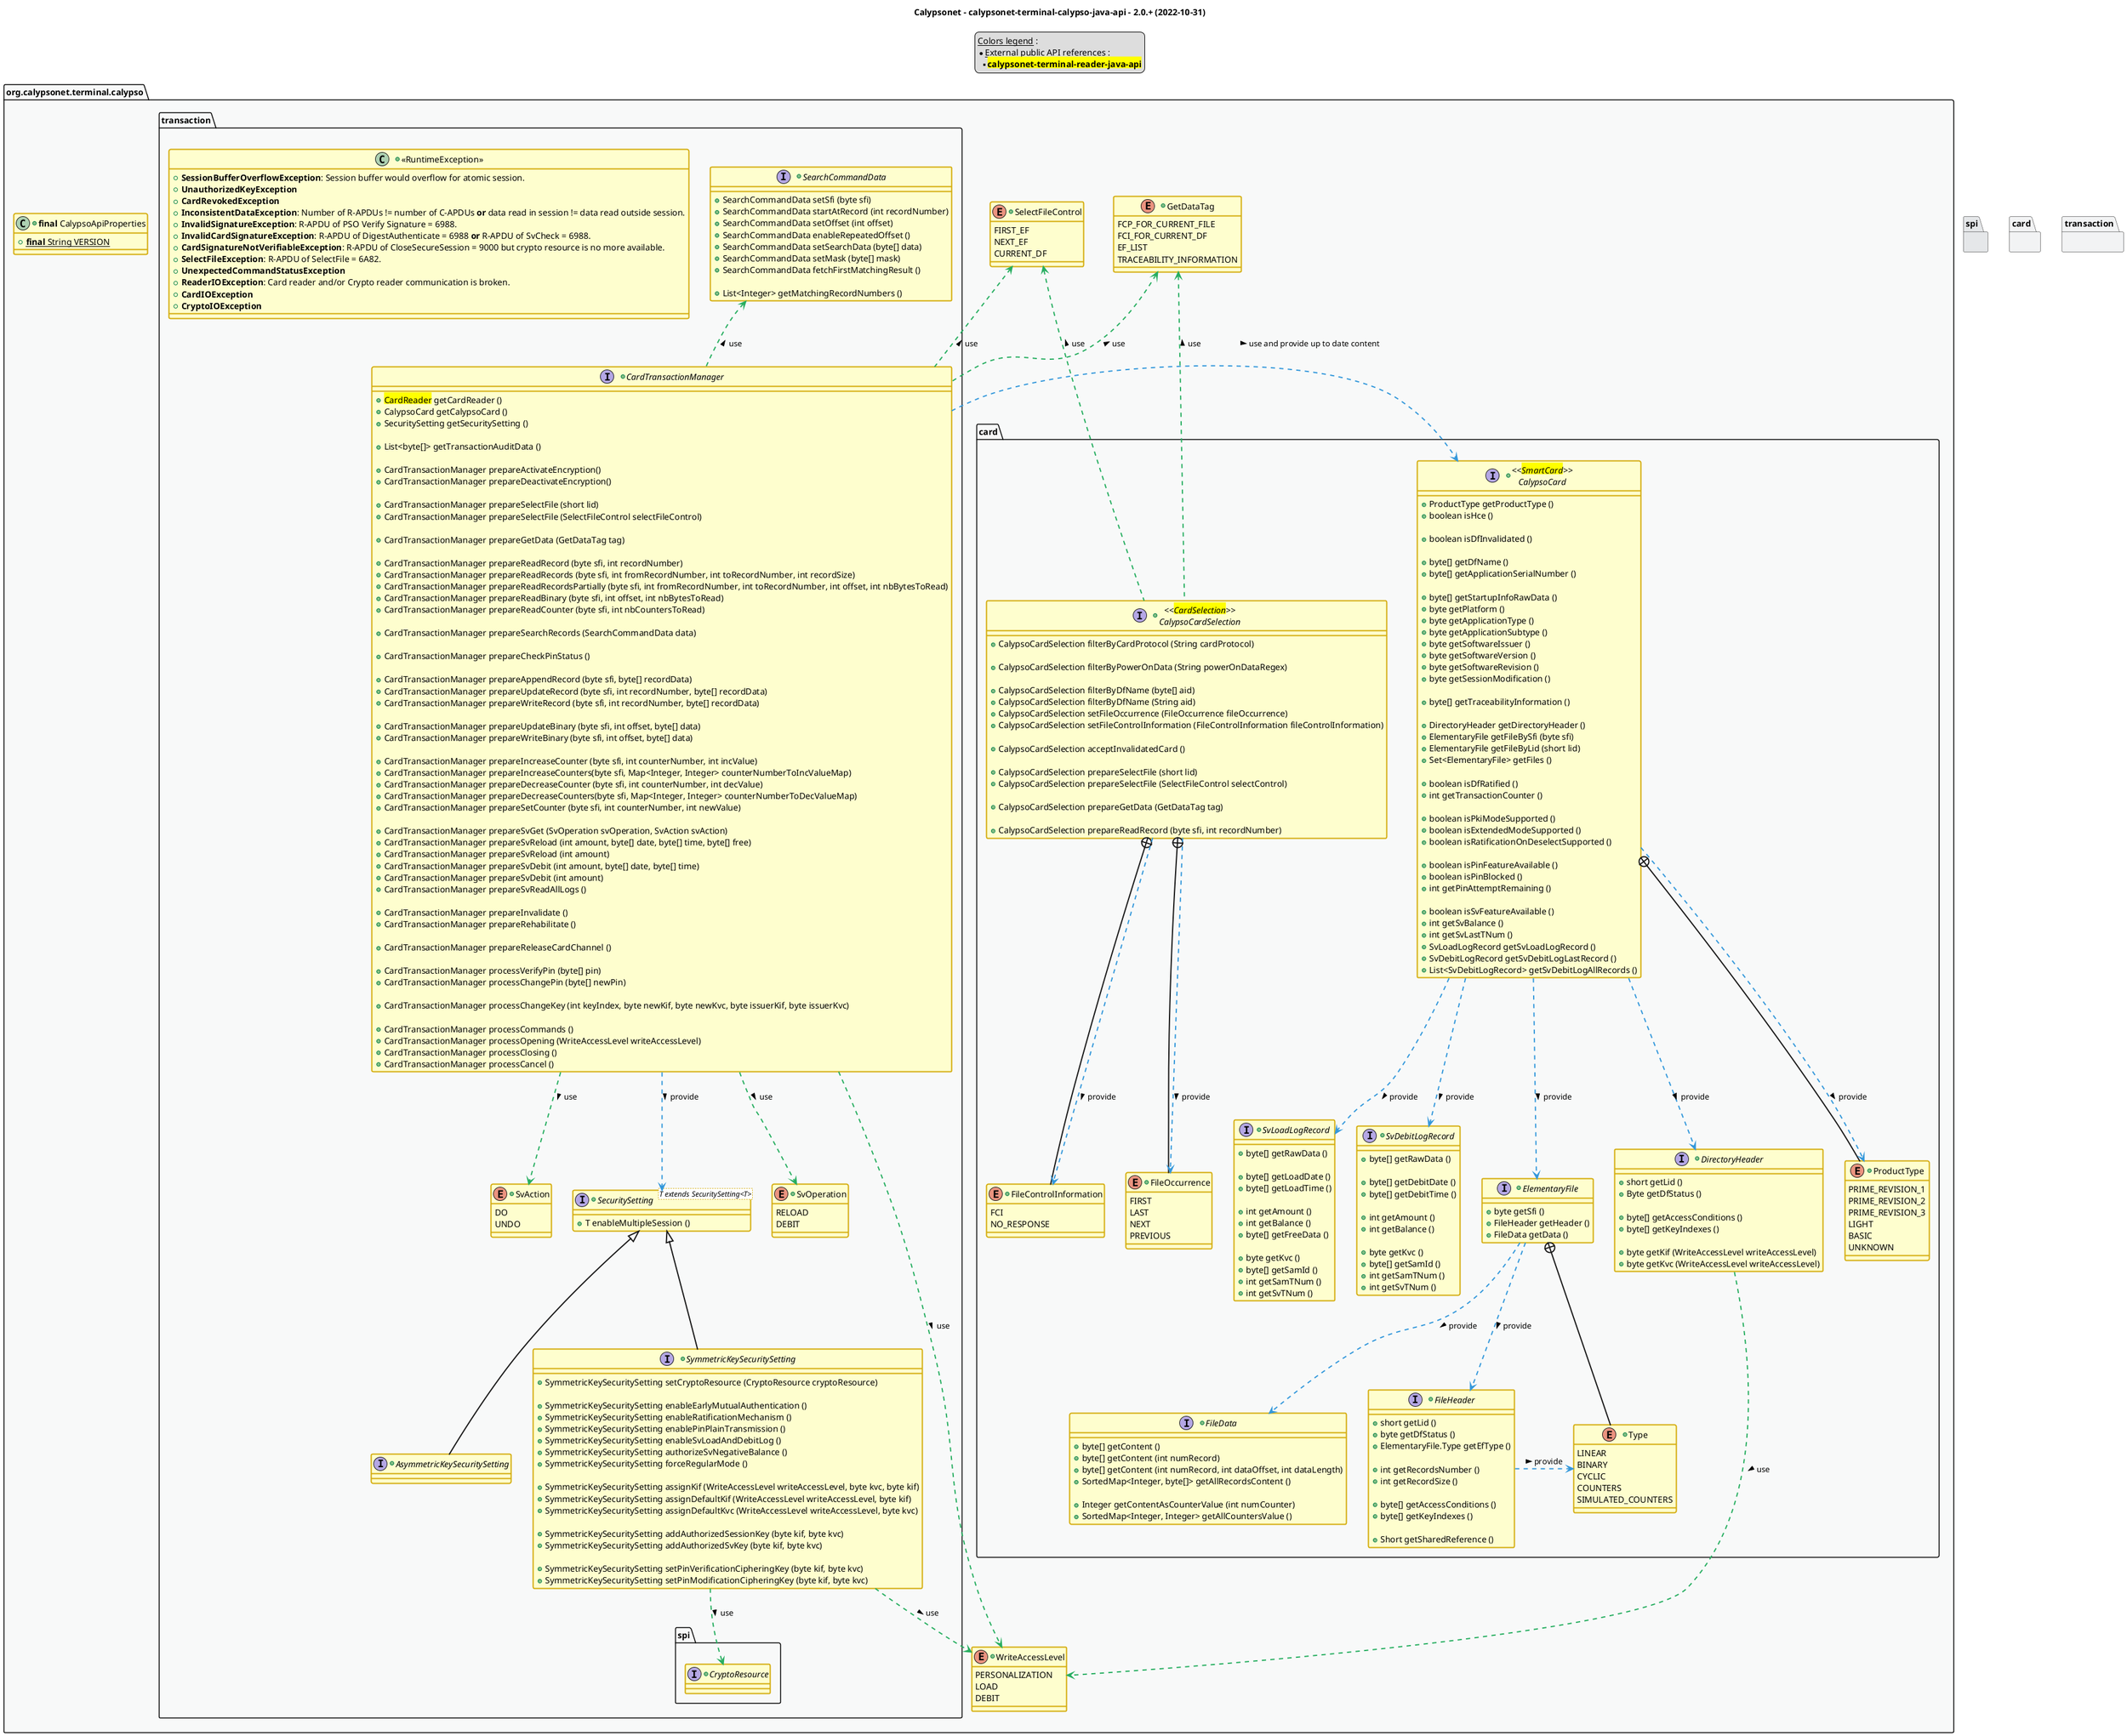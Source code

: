 @startuml
title
    Calypsonet - calypsonet-terminal-calypso-java-api - 2.0.+ (2022-10-31)
end title

' == THEME ==

'Couleurs issues de : https://htmlcolorcodes.com/fr/tableau-de-couleur/tableau-de-couleur-design-plat/
!define C_GREY1 F8F9F9
!define C_GREY2 F2F3F4
!define C_GREY3 E5E7E9
!define C_GREY4 D7DBDD
!define C_GREY5 CACFD2
!define C_GREY6 BDC3C7
!define C_LINK 3498DB
!define C_USE 27AE60

' -- Styles that don't work with new version of plantuml --
skinparam stereotypeABorderColor #A9DCDF
skinparam stereotypeIBorderColor #B4A7E5
skinparam stereotypeCBorderColor #ADD1B2
skinparam stereotypeEBorderColor #EB93DF
' -- END --

skinparam ClassBorderThickness 2
skinparam ArrowThickness 2

' Yellow
skinparam ClassBackgroundColor #FEFECE
skinparam ClassBorderColor #D4AC0D
' Red
skinparam ClassBackgroundColor<<red>> #FDEDEC
skinparam ClassBorderColor<<red>> #E74C3C
hide <<red>> stereotype
' Purple
skinparam ClassBackgroundColor<<purple>> #F4ECF7
skinparam ClassBorderColor<<purple>> #8E44AD
hide <<purple>> stereotype
' blue
skinparam ClassBackgroundColor<<blue>> #EBF5FB
skinparam ClassBorderColor<<blue>> #3498DB
hide <<blue>> stereotype
' Green
skinparam ClassBackgroundColor<<green>> #E9F7EF
skinparam ClassBorderColor<<green>> #27AE60
hide <<green>> stereotype
' Grey
skinparam ClassBackgroundColor<<grey>> #EAECEE
skinparam ClassBorderColor<<grey>> #2C3E50
hide <<grey>> stereotype

' == CONTENT ==

legend top
    __Colors legend__ :
    * __External public API references__ :
    ** <back:yellow>**calypsonet-terminal-reader-java-api**</back>
end legend

package "org.calypsonet.terminal.calypso" as api {

    +class "**final** CalypsoApiProperties" as ApiProperties {
        +{static} **final** String VERSION
    }
    +enum WriteAccessLevel {
        PERSONALIZATION
        LOAD
        DEBIT
    }
    +enum SelectFileControl {
        FIRST_EF
        NEXT_EF
        CURRENT_DF
    }
    +enum GetDataTag {
        FCP_FOR_CURRENT_FILE
        FCI_FOR_CURRENT_DF
        EF_LIST
        TRACEABILITY_INFORMATION
    }
    package card {
        +interface "<<<back:yellow>CardSelection</back>>>\nCalypsoCardSelection" as CalypsoCardSelection {
            +CalypsoCardSelection filterByCardProtocol (String cardProtocol)

            +CalypsoCardSelection filterByPowerOnData (String powerOnDataRegex)

            +CalypsoCardSelection filterByDfName (byte[] aid)
            +CalypsoCardSelection filterByDfName (String aid)
            +CalypsoCardSelection setFileOccurrence (FileOccurrence fileOccurrence)
            +CalypsoCardSelection setFileControlInformation (FileControlInformation fileControlInformation)

            +CalypsoCardSelection acceptInvalidatedCard ()

            +CalypsoCardSelection prepareSelectFile (short lid)
            +CalypsoCardSelection prepareSelectFile (SelectFileControl selectControl)

            +CalypsoCardSelection prepareGetData (GetDataTag tag)

            +CalypsoCardSelection prepareReadRecord (byte sfi, int recordNumber)
        }
        +enum FileOccurrence {
            FIRST
            LAST
            NEXT
            PREVIOUS
        }
        +enum FileControlInformation {
            FCI
            NO_RESPONSE
        }
        +interface "<<<back:yellow>SmartCard</back>>>\nCalypsoCard" as CalypsoCard {
            +ProductType getProductType ()
            +boolean isHce ()

            +boolean isDfInvalidated ()

            +byte[] getDfName ()
            +byte[] getApplicationSerialNumber ()

            +byte[] getStartupInfoRawData ()
            +byte getPlatform ()
            +byte getApplicationType ()
            +byte getApplicationSubtype ()
            +byte getSoftwareIssuer ()
            +byte getSoftwareVersion ()
            +byte getSoftwareRevision ()
            +byte getSessionModification ()

            +byte[] getTraceabilityInformation ()

            +DirectoryHeader getDirectoryHeader ()
            +ElementaryFile getFileBySfi (byte sfi)
            +ElementaryFile getFileByLid (short lid)
            +Set<ElementaryFile> getFiles ()

            +boolean isDfRatified ()
            +int getTransactionCounter ()

            +boolean isPkiModeSupported ()
            +boolean isExtendedModeSupported ()
            +boolean isRatificationOnDeselectSupported ()

            +boolean isPinFeatureAvailable ()
            +boolean isPinBlocked ()
            +int getPinAttemptRemaining ()

            +boolean isSvFeatureAvailable ()
            +int getSvBalance ()
            +int getSvLastTNum ()
            +SvLoadLogRecord getSvLoadLogRecord ()
            +SvDebitLogRecord getSvDebitLogLastRecord ()
            +List<SvDebitLogRecord> getSvDebitLogAllRecords ()
        }
        +interface DirectoryHeader {
            +short getLid ()
            +Byte getDfStatus ()

            +byte[] getAccessConditions ()
            +byte[] getKeyIndexes ()

            +byte getKif (WriteAccessLevel writeAccessLevel)
            +byte getKvc (WriteAccessLevel writeAccessLevel)
        }
        +interface ElementaryFile {
            +byte getSfi ()
            +FileHeader getHeader ()
            +FileData getData ()
        }
        +interface FileHeader {
            +short getLid ()
            +byte getDfStatus ()
            +ElementaryFile.Type getEfType ()

            +int getRecordsNumber ()
            +int getRecordSize ()

            +byte[] getAccessConditions ()
            +byte[] getKeyIndexes ()

            +Short getSharedReference ()
        }
        +enum "Type" as FileType {
            LINEAR
            BINARY
            CYCLIC
            COUNTERS
            SIMULATED_COUNTERS
        }
        +interface FileData {
            +byte[] getContent ()
            +byte[] getContent (int numRecord)
            +byte[] getContent (int numRecord, int dataOffset, int dataLength)
            +SortedMap<Integer, byte[]> getAllRecordsContent ()

            +Integer getContentAsCounterValue (int numCounter)
            +SortedMap<Integer, Integer> getAllCountersValue ()
        }
        +enum "ProductType" as CardProductType {
            PRIME_REVISION_1
            PRIME_REVISION_2
            PRIME_REVISION_3
            LIGHT
            BASIC
            UNKNOWN
        }
        +interface SvLoadLogRecord {
            +byte[] getRawData ()

            +byte[] getLoadDate ()
            +byte[] getLoadTime ()

            +int getAmount ()
            +int getBalance ()
            +byte[] getFreeData ()

            +byte getKvc ()
            +byte[] getSamId ()
            +int getSamTNum ()
            +int getSvTNum ()
        }
        +interface SvDebitLogRecord {
            +byte[] getRawData ()

            +byte[] getDebitDate ()
            +byte[] getDebitTime ()

            +int getAmount ()
            +int getBalance ()

            +byte getKvc ()
            +byte[] getSamId ()
            +int getSamTNum ()
            +int getSvTNum ()
        }
    }
    package transaction {
        ' Card
        +interface CardTransactionManager {
            +<back:yellow>CardReader</back> getCardReader ()
            +CalypsoCard getCalypsoCard ()
            +SecuritySetting getSecuritySetting ()

            +List<byte[]> getTransactionAuditData ()

            +CardTransactionManager prepareActivateEncryption()
            +CardTransactionManager prepareDeactivateEncryption()

            +CardTransactionManager prepareSelectFile (short lid)
            +CardTransactionManager prepareSelectFile (SelectFileControl selectFileControl)

            +CardTransactionManager prepareGetData (GetDataTag tag)

            +CardTransactionManager prepareReadRecord (byte sfi, int recordNumber)
            +CardTransactionManager prepareReadRecords (byte sfi, int fromRecordNumber, int toRecordNumber, int recordSize)
            +CardTransactionManager prepareReadRecordsPartially (byte sfi, int fromRecordNumber, int toRecordNumber, int offset, int nbBytesToRead)
            +CardTransactionManager prepareReadBinary (byte sfi, int offset, int nbBytesToRead)
            +CardTransactionManager prepareReadCounter (byte sfi, int nbCountersToRead)

            +CardTransactionManager prepareSearchRecords (SearchCommandData data)

            +CardTransactionManager prepareCheckPinStatus ()

            +CardTransactionManager prepareAppendRecord (byte sfi, byte[] recordData)
            +CardTransactionManager prepareUpdateRecord (byte sfi, int recordNumber, byte[] recordData)
            +CardTransactionManager prepareWriteRecord (byte sfi, int recordNumber, byte[] recordData)

            +CardTransactionManager prepareUpdateBinary (byte sfi, int offset, byte[] data)
            +CardTransactionManager prepareWriteBinary (byte sfi, int offset, byte[] data)

            +CardTransactionManager prepareIncreaseCounter (byte sfi, int counterNumber, int incValue)
            +CardTransactionManager prepareIncreaseCounters(byte sfi, Map<Integer, Integer> counterNumberToIncValueMap)
            +CardTransactionManager prepareDecreaseCounter (byte sfi, int counterNumber, int decValue)
            +CardTransactionManager prepareDecreaseCounters(byte sfi, Map<Integer, Integer> counterNumberToDecValueMap)
            +CardTransactionManager prepareSetCounter (byte sfi, int counterNumber, int newValue)

            +CardTransactionManager prepareSvGet (SvOperation svOperation, SvAction svAction)
            +CardTransactionManager prepareSvReload (int amount, byte[] date, byte[] time, byte[] free)
            +CardTransactionManager prepareSvReload (int amount)
            +CardTransactionManager prepareSvDebit (int amount, byte[] date, byte[] time)
            +CardTransactionManager prepareSvDebit (int amount)
            +CardTransactionManager prepareSvReadAllLogs ()

            +CardTransactionManager prepareInvalidate ()
            +CardTransactionManager prepareRehabilitate ()

            +CardTransactionManager prepareReleaseCardChannel ()

            +CardTransactionManager processVerifyPin (byte[] pin)
            +CardTransactionManager processChangePin (byte[] newPin)

            +CardTransactionManager processChangeKey (int keyIndex, byte newKif, byte newKvc, byte issuerKif, byte issuerKvc)

            +CardTransactionManager processCommands ()
            +CardTransactionManager processOpening (WriteAccessLevel writeAccessLevel)
            +CardTransactionManager processClosing ()
            +CardTransactionManager processCancel ()
        }
        +enum SvOperation {
            RELOAD
            DEBIT
        }
        +enum SvAction {
            DO
            UNDO
        }
        +interface SecuritySetting<T extends SecuritySetting<T>> {
            +T enableMultipleSession ()
        }
        +interface AsymmetricKeySecuritySetting extends SecuritySetting {
        }
        +interface SymmetricKeySecuritySetting extends SecuritySetting {
            +SymmetricKeySecuritySetting setCryptoResource (CryptoResource cryptoResource)

            +SymmetricKeySecuritySetting enableEarlyMutualAuthentication ()
            +SymmetricKeySecuritySetting enableRatificationMechanism ()
            +SymmetricKeySecuritySetting enablePinPlainTransmission ()
            +SymmetricKeySecuritySetting enableSvLoadAndDebitLog ()
            +SymmetricKeySecuritySetting authorizeSvNegativeBalance ()
            +SymmetricKeySecuritySetting forceRegularMode ()

            +SymmetricKeySecuritySetting assignKif (WriteAccessLevel writeAccessLevel, byte kvc, byte kif)
            +SymmetricKeySecuritySetting assignDefaultKif (WriteAccessLevel writeAccessLevel, byte kif)
            +SymmetricKeySecuritySetting assignDefaultKvc (WriteAccessLevel writeAccessLevel, byte kvc)

            +SymmetricKeySecuritySetting addAuthorizedSessionKey (byte kif, byte kvc)
            +SymmetricKeySecuritySetting addAuthorizedSvKey (byte kif, byte kvc)

            +SymmetricKeySecuritySetting setPinVerificationCipheringKey (byte kif, byte kvc)
            +SymmetricKeySecuritySetting setPinModificationCipheringKey (byte kif, byte kvc)
        }
        +interface SearchCommandData {
            +SearchCommandData setSfi (byte sfi)
            +SearchCommandData startAtRecord (int recordNumber)
            +SearchCommandData setOffset (int offset)
            +SearchCommandData enableRepeatedOffset ()
            +SearchCommandData setSearchData (byte[] data)
            +SearchCommandData setMask (byte[] mask)
            +SearchCommandData fetchFirstMatchingResult ()

            +List<Integer> getMatchingRecordNumbers ()
        }
        ' Exceptions
        +class "<<RuntimeException>>" as RuntimeException {
            +**SessionBufferOverflowException**: Session buffer would overflow for atomic session.
            +**UnauthorizedKeyException**
            +**CardRevokedException**
            +**InconsistentDataException**: Number of R-APDUs != number of C-APDUs **or** data read in session != data read outside session.
            +**InvalidSignatureException**: R-APDU of PSO Verify Signature = 6988.
            +**InvalidCardSignatureException**: R-APDU of DigestAuthenticate = 6988 **or** R-APDU of SvCheck = 6988.
            +**CardSignatureNotVerifiableException**: R-APDU of CloseSecureSession = 9000 but crypto resource is no more available.
            +**SelectFileException**: R-APDU of SelectFile = 6A82.
            +**UnexpectedCommandStatusException**
            +**ReaderIOException**: Card reader and/or Crypto reader communication is broken.
            +**CardIOException**
            +**CryptoIOException**
        }
        package spi {
            +interface CryptoResource {
            }
        }
    }
}

' Associations

CalypsoCardSelection +-- FileOccurrence
CalypsoCardSelection ..> FileOccurrence #C_LINK : provide >
CalypsoCardSelection +-- FileControlInformation
CalypsoCardSelection ..> FileControlInformation #C_LINK : provide >

CardTransactionManager ..> WriteAccessLevel #C_USE : use >
CardTransactionManager ..> SvOperation #C_USE : use >
CardTransactionManager ..> SvAction #C_USE : use >
CardTransactionManager .up.> SelectFileControl #C_USE : use >
CardTransactionManager .up.> GetDataTag #C_USE : use >
CardTransactionManager .up.> SearchCommandData #C_USE : use >
CardTransactionManager .right.> CalypsoCard #C_LINK : use and provide up to date content >
CardTransactionManager ..> SecuritySetting #C_LINK : provide >

SymmetricKeySecuritySetting ..> WriteAccessLevel #C_USE : use >
SymmetricKeySecuritySetting ..> CryptoResource #C_USE : use >

CalypsoCardSelection .up.> SelectFileControl #C_USE : use >
CalypsoCardSelection .up.> GetDataTag #C_USE : use >

CalypsoCard ..> DirectoryHeader #C_LINK : provide >
CalypsoCard ..> ElementaryFile #C_LINK : provide >
CalypsoCard +-- CardProductType
CalypsoCard ..> CardProductType #C_LINK : provide >
CalypsoCard ..> SvLoadLogRecord #C_LINK : provide >
CalypsoCard ..> SvDebitLogRecord #C_LINK : provide >

DirectoryHeader ..> WriteAccessLevel #C_USE : use >

ElementaryFile +-- FileType
ElementaryFile ..> FileHeader #C_LINK : provide >
ElementaryFile ..> FileData #C_LINK : provide >

FileHeader .right.> FileType #C_LINK : provide >

' == LAYOUT ==

'SecuritySetting -[hidden]- CalypsoSam

' == STYLE ==

package api #C_GREY1 {}
package spi #C_GREY3 {}
package card #C_GREY2 {}
package transaction #C_GREY2 {}


@enduml